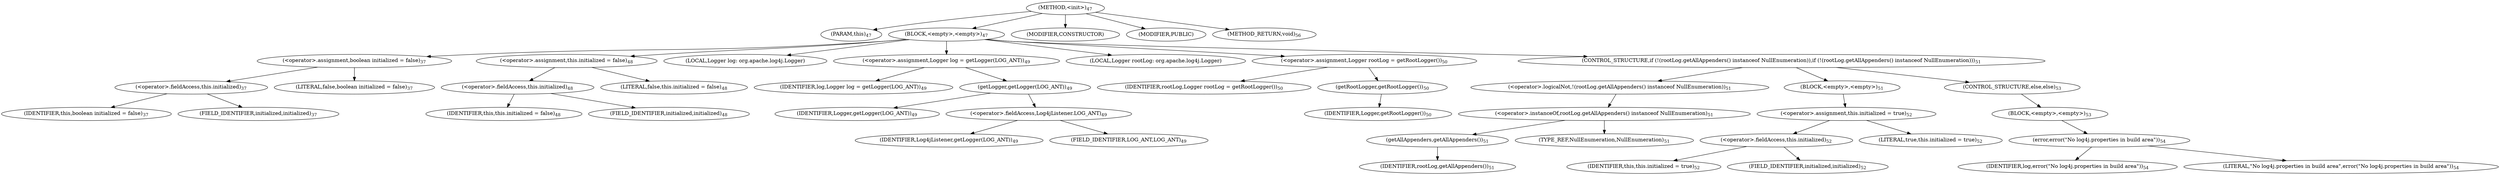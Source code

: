 digraph "&lt;init&gt;" {  
"29" [label = <(METHOD,&lt;init&gt;)<SUB>47</SUB>> ]
"30" [label = <(PARAM,this)<SUB>47</SUB>> ]
"31" [label = <(BLOCK,&lt;empty&gt;,&lt;empty&gt;)<SUB>47</SUB>> ]
"32" [label = <(&lt;operator&gt;.assignment,boolean initialized = false)<SUB>37</SUB>> ]
"33" [label = <(&lt;operator&gt;.fieldAccess,this.initialized)<SUB>37</SUB>> ]
"34" [label = <(IDENTIFIER,this,boolean initialized = false)<SUB>37</SUB>> ]
"35" [label = <(FIELD_IDENTIFIER,initialized,initialized)<SUB>37</SUB>> ]
"36" [label = <(LITERAL,false,boolean initialized = false)<SUB>37</SUB>> ]
"37" [label = <(&lt;operator&gt;.assignment,this.initialized = false)<SUB>48</SUB>> ]
"38" [label = <(&lt;operator&gt;.fieldAccess,this.initialized)<SUB>48</SUB>> ]
"39" [label = <(IDENTIFIER,this,this.initialized = false)<SUB>48</SUB>> ]
"40" [label = <(FIELD_IDENTIFIER,initialized,initialized)<SUB>48</SUB>> ]
"41" [label = <(LITERAL,false,this.initialized = false)<SUB>48</SUB>> ]
"42" [label = <(LOCAL,Logger log: org.apache.log4j.Logger)> ]
"43" [label = <(&lt;operator&gt;.assignment,Logger log = getLogger(LOG_ANT))<SUB>49</SUB>> ]
"44" [label = <(IDENTIFIER,log,Logger log = getLogger(LOG_ANT))<SUB>49</SUB>> ]
"45" [label = <(getLogger,getLogger(LOG_ANT))<SUB>49</SUB>> ]
"46" [label = <(IDENTIFIER,Logger,getLogger(LOG_ANT))<SUB>49</SUB>> ]
"47" [label = <(&lt;operator&gt;.fieldAccess,Log4jListener.LOG_ANT)<SUB>49</SUB>> ]
"48" [label = <(IDENTIFIER,Log4jListener,getLogger(LOG_ANT))<SUB>49</SUB>> ]
"49" [label = <(FIELD_IDENTIFIER,LOG_ANT,LOG_ANT)<SUB>49</SUB>> ]
"50" [label = <(LOCAL,Logger rootLog: org.apache.log4j.Logger)> ]
"51" [label = <(&lt;operator&gt;.assignment,Logger rootLog = getRootLogger())<SUB>50</SUB>> ]
"52" [label = <(IDENTIFIER,rootLog,Logger rootLog = getRootLogger())<SUB>50</SUB>> ]
"53" [label = <(getRootLogger,getRootLogger())<SUB>50</SUB>> ]
"54" [label = <(IDENTIFIER,Logger,getRootLogger())<SUB>50</SUB>> ]
"55" [label = <(CONTROL_STRUCTURE,if (!(rootLog.getAllAppenders() instanceof NullEnumeration)),if (!(rootLog.getAllAppenders() instanceof NullEnumeration)))<SUB>51</SUB>> ]
"56" [label = <(&lt;operator&gt;.logicalNot,!(rootLog.getAllAppenders() instanceof NullEnumeration))<SUB>51</SUB>> ]
"57" [label = <(&lt;operator&gt;.instanceOf,rootLog.getAllAppenders() instanceof NullEnumeration)<SUB>51</SUB>> ]
"58" [label = <(getAllAppenders,getAllAppenders())<SUB>51</SUB>> ]
"59" [label = <(IDENTIFIER,rootLog,getAllAppenders())<SUB>51</SUB>> ]
"60" [label = <(TYPE_REF,NullEnumeration,NullEnumeration)<SUB>51</SUB>> ]
"61" [label = <(BLOCK,&lt;empty&gt;,&lt;empty&gt;)<SUB>51</SUB>> ]
"62" [label = <(&lt;operator&gt;.assignment,this.initialized = true)<SUB>52</SUB>> ]
"63" [label = <(&lt;operator&gt;.fieldAccess,this.initialized)<SUB>52</SUB>> ]
"64" [label = <(IDENTIFIER,this,this.initialized = true)<SUB>52</SUB>> ]
"65" [label = <(FIELD_IDENTIFIER,initialized,initialized)<SUB>52</SUB>> ]
"66" [label = <(LITERAL,true,this.initialized = true)<SUB>52</SUB>> ]
"67" [label = <(CONTROL_STRUCTURE,else,else)<SUB>53</SUB>> ]
"68" [label = <(BLOCK,&lt;empty&gt;,&lt;empty&gt;)<SUB>53</SUB>> ]
"69" [label = <(error,error(&quot;No log4j.properties in build area&quot;))<SUB>54</SUB>> ]
"70" [label = <(IDENTIFIER,log,error(&quot;No log4j.properties in build area&quot;))<SUB>54</SUB>> ]
"71" [label = <(LITERAL,&quot;No log4j.properties in build area&quot;,error(&quot;No log4j.properties in build area&quot;))<SUB>54</SUB>> ]
"72" [label = <(MODIFIER,CONSTRUCTOR)> ]
"73" [label = <(MODIFIER,PUBLIC)> ]
"74" [label = <(METHOD_RETURN,void)<SUB>56</SUB>> ]
  "29" -> "30" 
  "29" -> "31" 
  "29" -> "72" 
  "29" -> "73" 
  "29" -> "74" 
  "31" -> "32" 
  "31" -> "37" 
  "31" -> "42" 
  "31" -> "43" 
  "31" -> "50" 
  "31" -> "51" 
  "31" -> "55" 
  "32" -> "33" 
  "32" -> "36" 
  "33" -> "34" 
  "33" -> "35" 
  "37" -> "38" 
  "37" -> "41" 
  "38" -> "39" 
  "38" -> "40" 
  "43" -> "44" 
  "43" -> "45" 
  "45" -> "46" 
  "45" -> "47" 
  "47" -> "48" 
  "47" -> "49" 
  "51" -> "52" 
  "51" -> "53" 
  "53" -> "54" 
  "55" -> "56" 
  "55" -> "61" 
  "55" -> "67" 
  "56" -> "57" 
  "57" -> "58" 
  "57" -> "60" 
  "58" -> "59" 
  "61" -> "62" 
  "62" -> "63" 
  "62" -> "66" 
  "63" -> "64" 
  "63" -> "65" 
  "67" -> "68" 
  "68" -> "69" 
  "69" -> "70" 
  "69" -> "71" 
}
